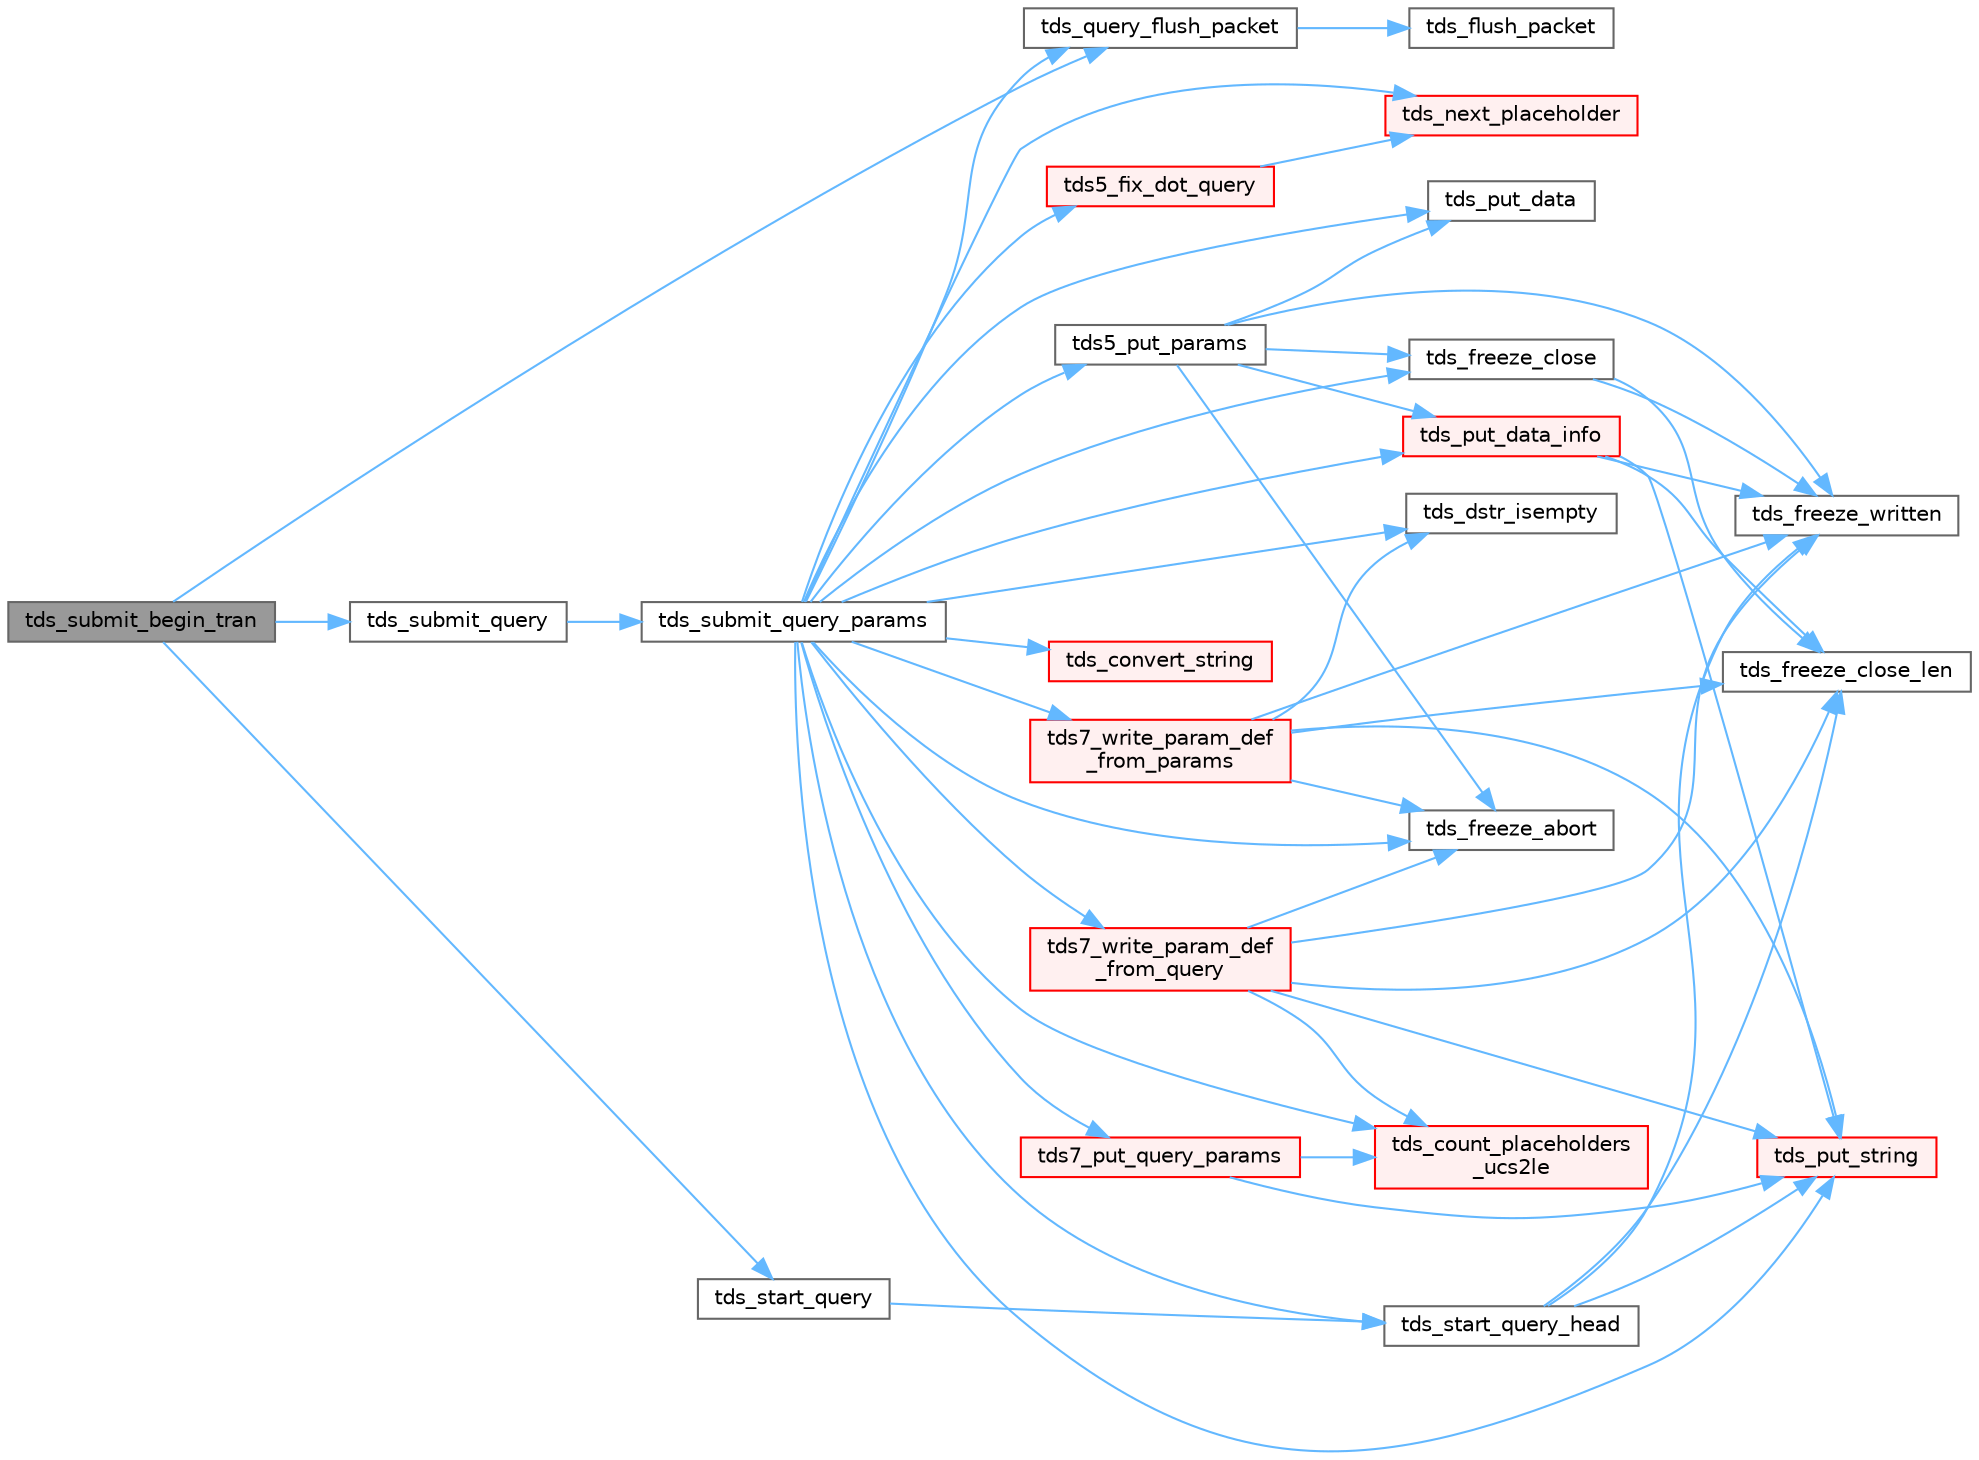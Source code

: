 digraph "tds_submit_begin_tran"
{
 // LATEX_PDF_SIZE
  bgcolor="transparent";
  edge [fontname=Helvetica,fontsize=10,labelfontname=Helvetica,labelfontsize=10];
  node [fontname=Helvetica,fontsize=10,shape=box,height=0.2,width=0.4];
  rankdir="LR";
  Node1 [id="Node000001",label="tds_submit_begin_tran",height=0.2,width=0.4,color="gray40", fillcolor="grey60", style="filled", fontcolor="black",tooltip="Send a rollback request."];
  Node1 -> Node2 [id="edge1_Node000001_Node000002",color="steelblue1",style="solid",tooltip=" "];
  Node2 [id="Node000002",label="tds_query_flush_packet",height=0.2,width=0.4,color="grey40", fillcolor="white", style="filled",URL="$a00578.html#gada27f4cfce925240ad33b71b63ca692d",tooltip="Flush query packet."];
  Node2 -> Node3 [id="edge2_Node000002_Node000003",color="steelblue1",style="solid",tooltip=" "];
  Node3 [id="Node000003",label="tds_flush_packet",height=0.2,width=0.4,color="grey40", fillcolor="white", style="filled",URL="$a00579.html#ga5feb53554e8917a81bbbc332163a61fb",tooltip="Flush packet to server."];
  Node1 -> Node4 [id="edge3_Node000001_Node000004",color="steelblue1",style="solid",tooltip=" "];
  Node4 [id="Node000004",label="tds_start_query",height=0.2,width=0.4,color="grey40", fillcolor="white", style="filled",URL="$a00578.html#ga0da385231bfa3dc49377e1fb2bea2c07",tooltip="Start query packet of a given type."];
  Node4 -> Node5 [id="edge4_Node000004_Node000005",color="steelblue1",style="solid",tooltip=" "];
  Node5 [id="Node000005",label="tds_start_query_head",height=0.2,width=0.4,color="grey40", fillcolor="white", style="filled",URL="$a00578.html#ga9ad2e6defce530a8778791cce0166ccd",tooltip="Start query packet of a given type."];
  Node5 -> Node6 [id="edge5_Node000005_Node000006",color="steelblue1",style="solid",tooltip=" "];
  Node6 [id="Node000006",label="tds_freeze_close_len",height=0.2,width=0.4,color="grey40", fillcolor="white", style="filled",URL="$a00579.html#ga2660b893ae2bf36fe1b63b354e748bad",tooltip="Stop keeping data for this specific freeze."];
  Node5 -> Node7 [id="edge6_Node000005_Node000007",color="steelblue1",style="solid",tooltip=" "];
  Node7 [id="Node000007",label="tds_freeze_written",height=0.2,width=0.4,color="grey40", fillcolor="white", style="filled",URL="$a00579.html#ga528cc96da09c11bc2930daae64e33e83",tooltip="Compute how many bytes has been written from freeze."];
  Node5 -> Node8 [id="edge7_Node000005_Node000008",color="steelblue1",style="solid",tooltip=" "];
  Node8 [id="Node000008",label="tds_put_string",height=0.2,width=0.4,color="red", fillcolor="#FFF0F0", style="filled",URL="$a00579.html#ga1fcaf8d488cc1390f106ce3ad0bf37b4",tooltip="Output a string to wire automatic translate string to unicode if needed."];
  Node1 -> Node17 [id="edge8_Node000001_Node000017",color="steelblue1",style="solid",tooltip=" "];
  Node17 [id="Node000017",label="tds_submit_query",height=0.2,width=0.4,color="grey40", fillcolor="white", style="filled",URL="$a00578.html#ga5a29ae7f99d089dc3cea85ec6ee5f3ab",tooltip="Sends a language string to the database server for processing."];
  Node17 -> Node18 [id="edge9_Node000017_Node000018",color="steelblue1",style="solid",tooltip=" "];
  Node18 [id="Node000018",label="tds_submit_query_params",height=0.2,width=0.4,color="grey40", fillcolor="white", style="filled",URL="$a00578.html#ga95e0fccedc459a4404f496eec74a369a",tooltip="Sends a language string to the database server for processing."];
  Node18 -> Node19 [id="edge10_Node000018_Node000019",color="steelblue1",style="solid",tooltip=" "];
  Node19 [id="Node000019",label="tds5_fix_dot_query",height=0.2,width=0.4,color="red", fillcolor="#FFF0F0", style="filled",URL="$a00578.html#ga8853354723094c8efcd87fabf675c64f",tooltip="Substitute ?-style placeholders with named (@param) ones."];
  Node19 -> Node22 [id="edge11_Node000019_Node000022",color="steelblue1",style="solid",tooltip=" "];
  Node22 [id="Node000022",label="tds_next_placeholder",height=0.2,width=0.4,color="red", fillcolor="#FFF0F0", style="filled",URL="$a00578.html#ga8f3b00c34af2484eccb169e60a37dc36",tooltip="Get position of next placeholder."];
  Node18 -> Node25 [id="edge12_Node000018_Node000025",color="steelblue1",style="solid",tooltip=" "];
  Node25 [id="Node000025",label="tds5_put_params",height=0.2,width=0.4,color="grey40", fillcolor="white", style="filled",URL="$a00578.html#ga4f1f0a4f77bc4ea1440dfdebc19a157c",tooltip="Send parameters to server."];
  Node25 -> Node26 [id="edge13_Node000025_Node000026",color="steelblue1",style="solid",tooltip=" "];
  Node26 [id="Node000026",label="tds_freeze_abort",height=0.2,width=0.4,color="grey40", fillcolor="white", style="filled",URL="$a00579.html#ga7274d9c5dc75c58bb7d1f1c29e03a73e",tooltip="Discard all data written after the freeze."];
  Node25 -> Node27 [id="edge14_Node000025_Node000027",color="steelblue1",style="solid",tooltip=" "];
  Node27 [id="Node000027",label="tds_freeze_close",height=0.2,width=0.4,color="grey40", fillcolor="white", style="filled",URL="$a00579.html#ga633f62fb8e5310abfa42c02fba9c6500",tooltip="Stop keeping data for this specific freeze."];
  Node27 -> Node6 [id="edge15_Node000027_Node000006",color="steelblue1",style="solid",tooltip=" "];
  Node27 -> Node7 [id="edge16_Node000027_Node000007",color="steelblue1",style="solid",tooltip=" "];
  Node25 -> Node7 [id="edge17_Node000025_Node000007",color="steelblue1",style="solid",tooltip=" "];
  Node25 -> Node28 [id="edge18_Node000025_Node000028",color="steelblue1",style="solid",tooltip=" "];
  Node28 [id="Node000028",label="tds_put_data",height=0.2,width=0.4,color="grey40", fillcolor="white", style="filled",URL="$a00578.html#ga9fcc0a3932dcad530511395ef8a767fb",tooltip="Write data to wire."];
  Node25 -> Node29 [id="edge19_Node000025_Node000029",color="steelblue1",style="solid",tooltip=" "];
  Node29 [id="Node000029",label="tds_put_data_info",height=0.2,width=0.4,color="red", fillcolor="#FFF0F0", style="filled",URL="$a00578.html#gafd74652c4722ddce4d642cc4209449d4",tooltip="Put data information to wire."];
  Node29 -> Node6 [id="edge20_Node000029_Node000006",color="steelblue1",style="solid",tooltip=" "];
  Node29 -> Node7 [id="edge21_Node000029_Node000007",color="steelblue1",style="solid",tooltip=" "];
  Node29 -> Node8 [id="edge22_Node000029_Node000008",color="steelblue1",style="solid",tooltip=" "];
  Node18 -> Node32 [id="edge23_Node000018_Node000032",color="steelblue1",style="solid",tooltip=" "];
  Node32 [id="Node000032",label="tds7_put_query_params",height=0.2,width=0.4,color="red", fillcolor="#FFF0F0", style="filled",URL="$a00578.html#ga6e42b4a1d1d3898229ea2fe4afc2ecec",tooltip="Output params types and query (required by sp_prepare/sp_executesql/sp_prepexec)"];
  Node32 -> Node33 [id="edge24_Node000032_Node000033",color="steelblue1",style="solid",tooltip=" "];
  Node33 [id="Node000033",label="tds_count_placeholders\l_ucs2le",height=0.2,width=0.4,color="red", fillcolor="#FFF0F0", style="filled",URL="$a00578.html#ga0cd19215e9169ea299a6c9cbf5b2fb60",tooltip="Count the number of placeholders ('?') in a query."];
  Node32 -> Node8 [id="edge25_Node000032_Node000008",color="steelblue1",style="solid",tooltip=" "];
  Node18 -> Node37 [id="edge26_Node000018_Node000037",color="steelblue1",style="solid",tooltip=" "];
  Node37 [id="Node000037",label="tds7_write_param_def\l_from_params",height=0.2,width=0.4,color="red", fillcolor="#FFF0F0", style="filled",URL="$a00578.html#ga6513afd79629f7a928e1d3da9f56dee1",tooltip="Write string with parameters definition, useful for TDS7+."];
  Node37 -> Node38 [id="edge27_Node000037_Node000038",color="steelblue1",style="solid",tooltip=" "];
  Node38 [id="Node000038",label="tds_dstr_isempty",height=0.2,width=0.4,color="grey40", fillcolor="white", style="filled",URL="$a00581.html#ga197c6af67f2e7469d06c2aa055917b1e",tooltip="test if string is empty"];
  Node37 -> Node26 [id="edge28_Node000037_Node000026",color="steelblue1",style="solid",tooltip=" "];
  Node37 -> Node6 [id="edge29_Node000037_Node000006",color="steelblue1",style="solid",tooltip=" "];
  Node37 -> Node7 [id="edge30_Node000037_Node000007",color="steelblue1",style="solid",tooltip=" "];
  Node37 -> Node8 [id="edge31_Node000037_Node000008",color="steelblue1",style="solid",tooltip=" "];
  Node18 -> Node41 [id="edge32_Node000018_Node000041",color="steelblue1",style="solid",tooltip=" "];
  Node41 [id="Node000041",label="tds7_write_param_def\l_from_query",height=0.2,width=0.4,color="red", fillcolor="#FFF0F0", style="filled",URL="$a00578.html#ga24345856c16b15aa3e84459c2f551320",tooltip="Write string with parameters definition, useful for TDS7+."];
  Node41 -> Node33 [id="edge33_Node000041_Node000033",color="steelblue1",style="solid",tooltip=" "];
  Node41 -> Node26 [id="edge34_Node000041_Node000026",color="steelblue1",style="solid",tooltip=" "];
  Node41 -> Node6 [id="edge35_Node000041_Node000006",color="steelblue1",style="solid",tooltip=" "];
  Node41 -> Node7 [id="edge36_Node000041_Node000007",color="steelblue1",style="solid",tooltip=" "];
  Node41 -> Node8 [id="edge37_Node000041_Node000008",color="steelblue1",style="solid",tooltip=" "];
  Node18 -> Node42 [id="edge38_Node000018_Node000042",color="steelblue1",style="solid",tooltip=" "];
  Node42 [id="Node000042",label="tds_convert_string",height=0.2,width=0.4,color="red", fillcolor="#FFF0F0", style="filled",URL="$a00578.html#gad5b76c688898b86984d09628f030d01c",tooltip="Convert a string in an allocated buffer."];
  Node18 -> Node33 [id="edge39_Node000018_Node000033",color="steelblue1",style="solid",tooltip=" "];
  Node18 -> Node38 [id="edge40_Node000018_Node000038",color="steelblue1",style="solid",tooltip=" "];
  Node18 -> Node26 [id="edge41_Node000018_Node000026",color="steelblue1",style="solid",tooltip=" "];
  Node18 -> Node27 [id="edge42_Node000018_Node000027",color="steelblue1",style="solid",tooltip=" "];
  Node18 -> Node22 [id="edge43_Node000018_Node000022",color="steelblue1",style="solid",tooltip=" "];
  Node18 -> Node28 [id="edge44_Node000018_Node000028",color="steelblue1",style="solid",tooltip=" "];
  Node18 -> Node29 [id="edge45_Node000018_Node000029",color="steelblue1",style="solid",tooltip=" "];
  Node18 -> Node8 [id="edge46_Node000018_Node000008",color="steelblue1",style="solid",tooltip=" "];
  Node18 -> Node2 [id="edge47_Node000018_Node000002",color="steelblue1",style="solid",tooltip=" "];
  Node18 -> Node5 [id="edge48_Node000018_Node000005",color="steelblue1",style="solid",tooltip=" "];
}
